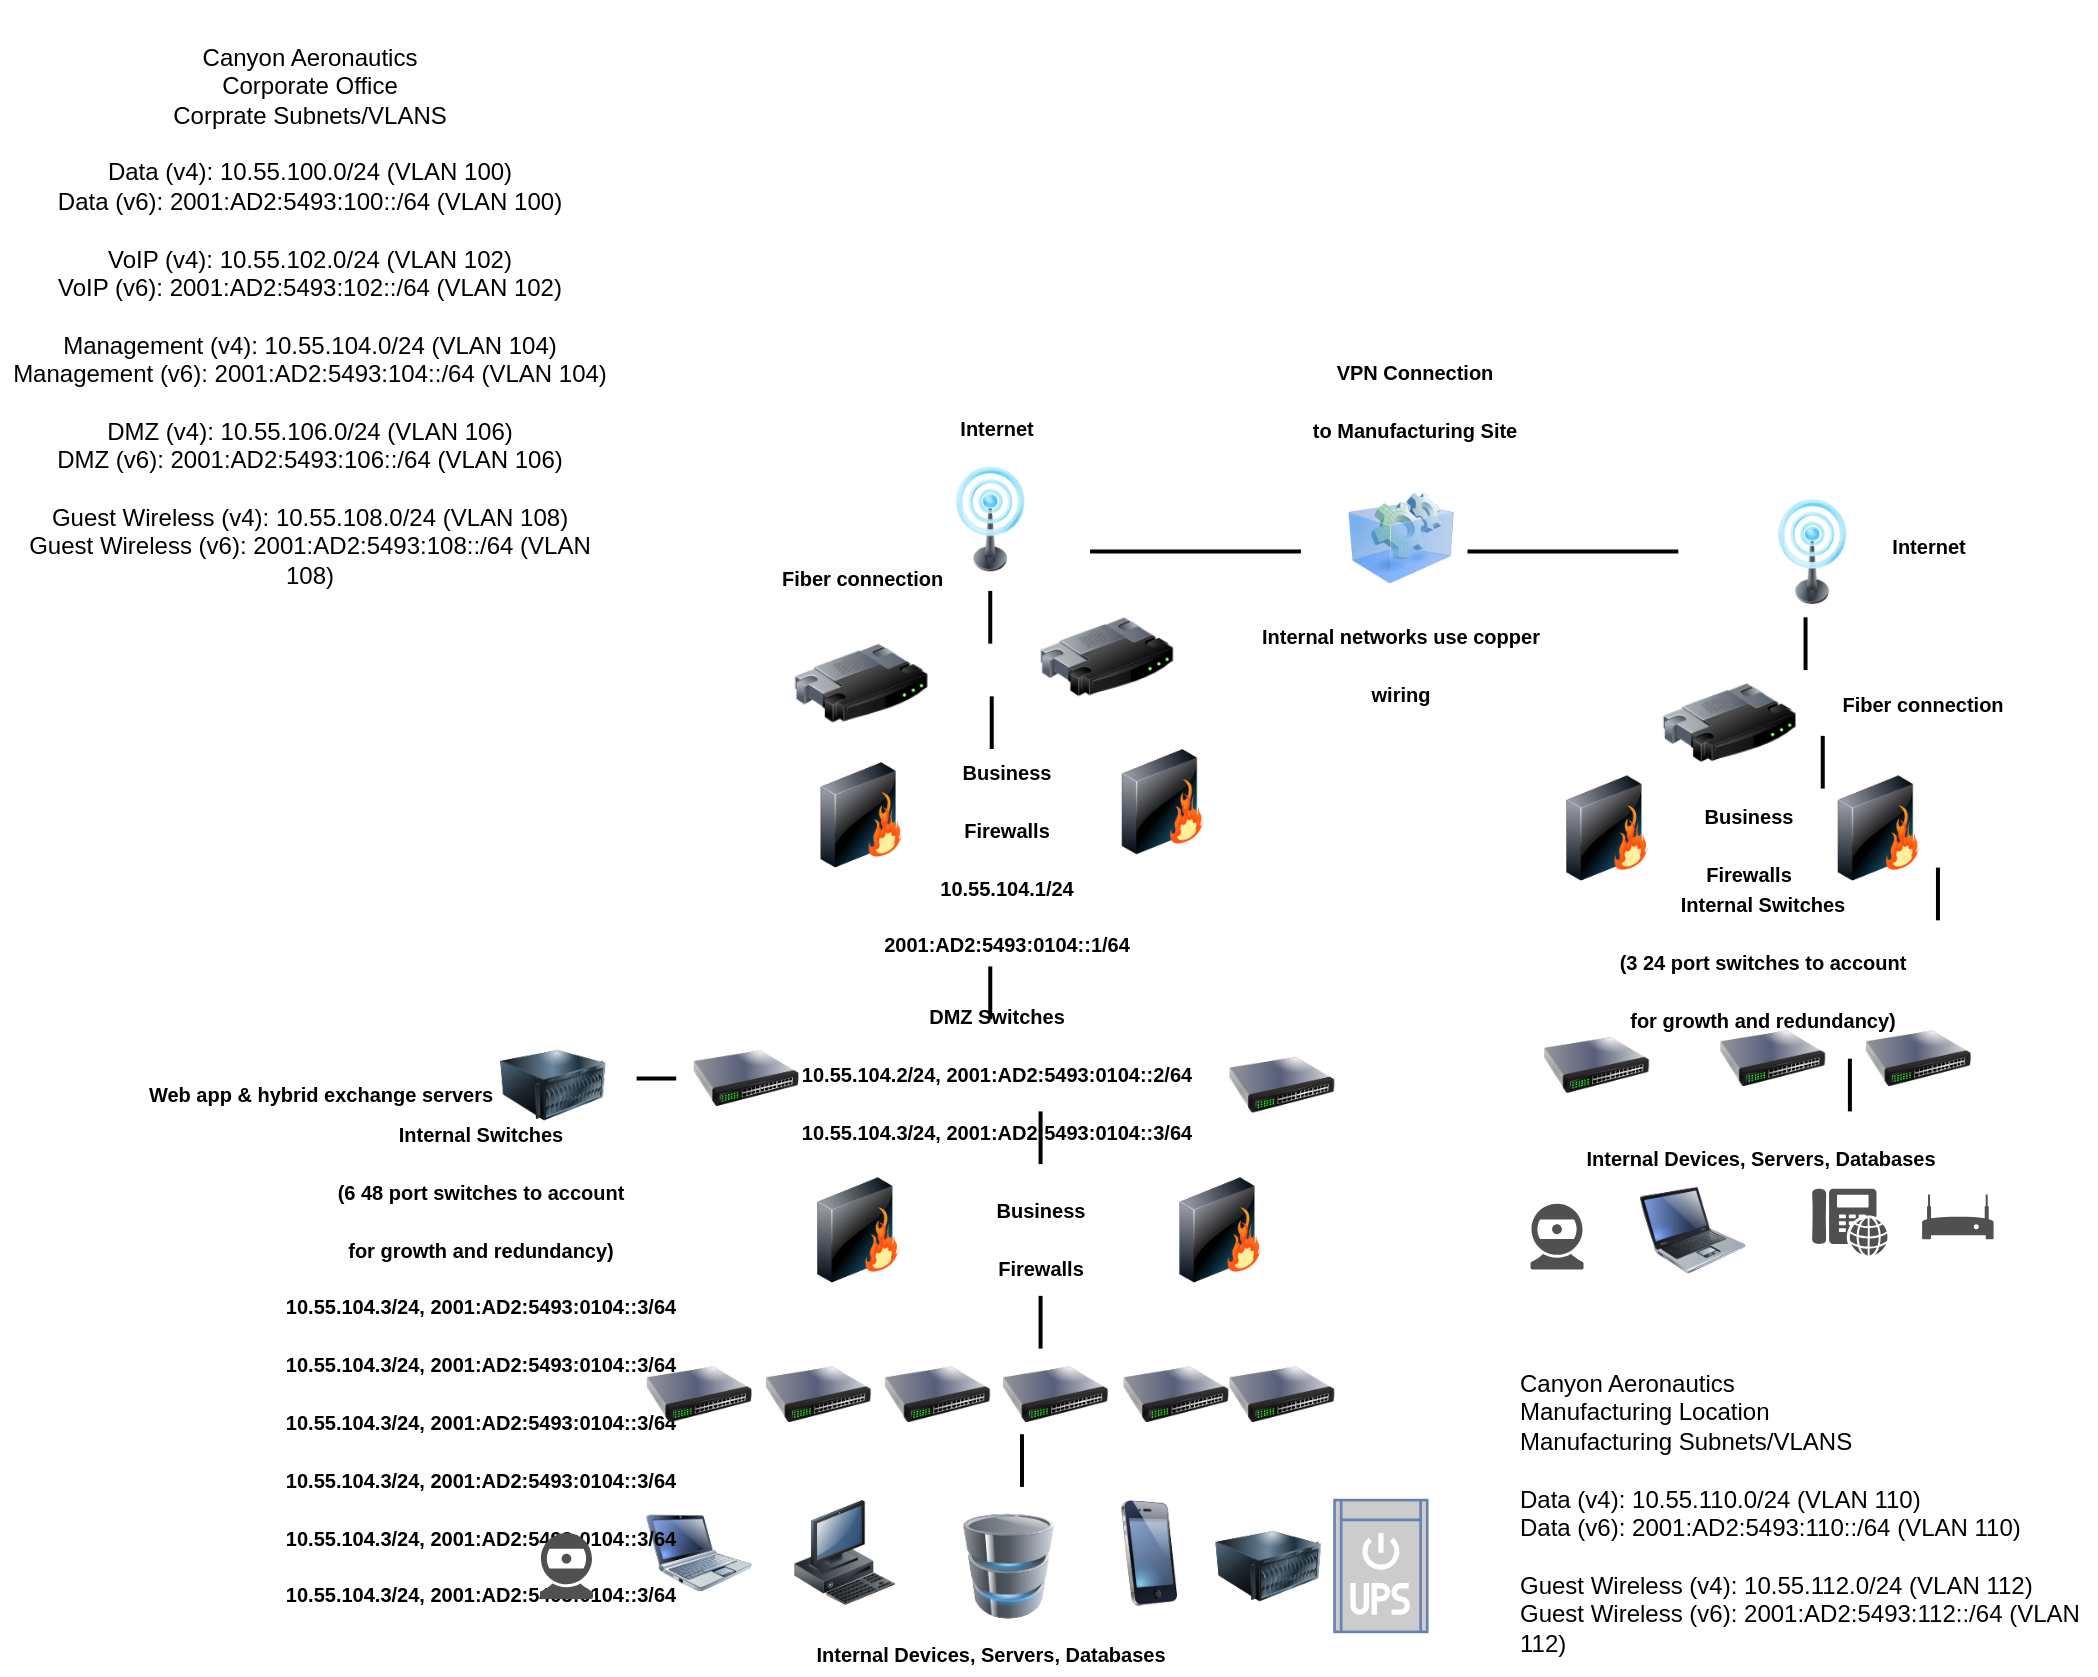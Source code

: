 <mxfile version="21.1.8" type="github">
  <diagram name="Page-1" id="55a83fd1-7818-8e21-69c5-c3457e3827bb">
    <mxGraphModel dx="508" dy="744" grid="1" gridSize="10" guides="1" tooltips="1" connect="1" arrows="1" fold="1" page="1" pageScale="1" pageWidth="1100" pageHeight="850" background="none" math="0" shadow="0">
      <root>
        <mxCell id="0" />
        <mxCell id="1" parent="0" />
        <mxCell id="_MHn0os9KooTsRCbE01Y-6" value="Canyon Aeronautics&lt;br&gt;Corporate Office&lt;br&gt;Corprate Subnets/VLANS&lt;br&gt;&lt;br&gt;Data (v4): 10.55.100.0/24 (VLAN 100)&lt;br&gt;Data (v6): 2001:AD2:5493:100::/64 (VLAN 100)&lt;br&gt;&lt;br&gt;VoIP (v4): 10.55.102.0/24 (VLAN 102)&lt;br style=&quot;border-color: var(--border-color);&quot;&gt;VoIP (v6): 2001:AD2:5493:102::/64 (VLAN 102)&lt;br&gt;&lt;br&gt;Management (v4): 10.55.104.0/24 (VLAN 104)&lt;br style=&quot;border-color: var(--border-color);&quot;&gt;Management (v6): 2001:AD2:5493:104::/64 (VLAN 104)&lt;br&gt;&lt;br&gt;DMZ (v4): 10.55.106.0/24 (VLAN 106)&lt;br style=&quot;border-color: var(--border-color);&quot;&gt;DMZ (v6): 2001:AD2:5493:106::/64 (VLAN 106)&lt;br&gt;&lt;br&gt;Guest Wireless (v4): 10.55.108.0/24 (VLAN 108)&lt;br style=&quot;border-color: var(--border-color);&quot;&gt;Guest Wireless (v6): 2001:AD2:5493:108::/64 (VLAN 108)" style="text;strokeColor=none;align=center;fillColor=none;html=1;verticalAlign=middle;whiteSpace=wrap;rounded=0;" vertex="1" parent="1">
          <mxGeometry x="10.0" y="7.23" width="310" height="315" as="geometry" />
        </mxCell>
        <mxCell id="h9fLuppz6c3Ee6yRtKW5-31" value="" style="image;html=1;image=img/lib/clip_art/computers/Virtual_Application_128x128.png" parent="1" vertex="1">
          <mxGeometry x="683.895" y="249.76" width="52.97" height="52.706" as="geometry" />
        </mxCell>
        <mxCell id="h9fLuppz6c3Ee6yRtKW5-33" value="" style="image;html=1;image=img/lib/clip_art/telecommunication/Signal_tower_on_128x128.png" parent="1" vertex="1">
          <mxGeometry x="889.594" y="256.348" width="52.97" height="52.706" as="geometry" />
        </mxCell>
        <mxCell id="h9fLuppz6c3Ee6yRtKW5-85" value="&lt;font style=&quot;font-size: 10px;&quot;&gt;Internet&lt;/font&gt;" style="text;strokeColor=none;fillColor=none;html=1;fontSize=24;fontStyle=1;verticalAlign=middle;align=center;" parent="1" vertex="1">
          <mxGeometry x="474.66" y="203.64" width="66.212" height="26.353" as="geometry" />
        </mxCell>
        <mxCell id="h9fLuppz6c3Ee6yRtKW5-86" value="&lt;font style=&quot;font-size: 10px;&quot;&gt;Internet&lt;/font&gt;" style="text;strokeColor=none;fillColor=none;html=1;fontSize=24;fontStyle=1;verticalAlign=middle;align=center;" parent="1" vertex="1">
          <mxGeometry x="940.578" y="269.525" width="66.212" height="13.176" as="geometry" />
        </mxCell>
        <mxCell id="h9fLuppz6c3Ee6yRtKW5-95" value="&lt;font style=&quot;font-size: 10px;&quot;&gt;Internal Devices, Servers, Databases&lt;/font&gt;" style="text;strokeColor=none;fillColor=none;html=1;fontSize=24;fontStyle=1;verticalAlign=middle;align=center;" parent="1" vertex="1">
          <mxGeometry x="472.016" y="816.347" width="66.212" height="26.353" as="geometry" />
        </mxCell>
        <mxCell id="9fgYq5x_Su0tG5SkIavY-8" value="" style="sketch=0;pointerEvents=1;shadow=0;dashed=0;html=1;strokeColor=none;fillColor=#505050;labelPosition=center;verticalLabelPosition=bottom;verticalAlign=top;outlineConnect=0;align=center;shape=mxgraph.office.devices.modem;" parent="1" vertex="1">
          <mxGeometry x="971.035" y="604.207" width="35.755" height="22.4" as="geometry" />
        </mxCell>
        <mxCell id="9fgYq5x_Su0tG5SkIavY-30" value="&lt;font style=&quot;font-size: 10px;&quot;&gt;Fiber connection&lt;/font&gt;" style="text;strokeColor=none;fillColor=none;html=1;fontSize=24;fontStyle=1;verticalAlign=middle;align=center;" parent="1" vertex="1">
          <mxGeometry x="938.26" y="341.995" width="66.212" height="26.353" as="geometry" />
        </mxCell>
        <mxCell id="h9fLuppz6c3Ee6yRtKW5-4" value="" style="image;html=1;image=img/lib/clip_art/networking/Router_128x128.png" parent="1" vertex="1">
          <mxGeometry x="528.626" y="315.642" width="69.523" height="39.529" as="geometry" />
        </mxCell>
        <mxCell id="h9fLuppz6c3Ee6yRtKW5-5" value="" style="image;html=1;image=img/lib/clip_art/networking/Switch_128x128.png" parent="1" vertex="1">
          <mxGeometry x="511.081" y="677.996" width="52.97" height="52.706" as="geometry" />
        </mxCell>
        <mxCell id="h9fLuppz6c3Ee6yRtKW5-6" value="" style="image;html=1;image=img/lib/clip_art/networking/Switch_128x128.png" parent="1" vertex="1">
          <mxGeometry x="624.304" y="677.996" width="52.97" height="52.706" as="geometry" />
        </mxCell>
        <mxCell id="h9fLuppz6c3Ee6yRtKW5-7" value="" style="image;html=1;image=img/lib/clip_art/networking/Switch_128x128.png" parent="1" vertex="1">
          <mxGeometry x="356.409" y="523.185" width="52.97" height="46.118" as="geometry" />
        </mxCell>
        <mxCell id="h9fLuppz6c3Ee6yRtKW5-9" value="" style="image;html=1;image=img/lib/clip_art/telecommunication/Signal_tower_on_128x128.png" parent="1" vertex="1">
          <mxGeometry x="478.642" y="240.003" width="52.97" height="52.706" as="geometry" />
        </mxCell>
        <mxCell id="h9fLuppz6c3Ee6yRtKW5-12" value="" style="image;html=1;image=img/lib/clip_art/networking/Firewall_128x128.png" parent="1" vertex="1">
          <mxGeometry x="414.078" y="388.118" width="52.97" height="52.706" as="geometry" />
        </mxCell>
        <mxCell id="h9fLuppz6c3Ee6yRtKW5-13" value="" style="image;html=1;image=img/lib/clip_art/networking/Switch_128x128.png" parent="1" vertex="1">
          <mxGeometry x="571.334" y="677.996" width="52.97" height="52.706" as="geometry" />
        </mxCell>
        <mxCell id="h9fLuppz6c3Ee6yRtKW5-14" value="" style="image;html=1;image=img/lib/clip_art/networking/Firewall_128x128.png" parent="1" vertex="1">
          <mxGeometry x="412.429" y="595.643" width="52.97" height="52.706" as="geometry" />
        </mxCell>
        <mxCell id="h9fLuppz6c3Ee6yRtKW5-29" value="" style="image;html=1;image=img/lib/clip_art/computers/Server_128x128.png" parent="1" vertex="1">
          <mxGeometry x="260.002" y="523.161" width="52.97" height="52.706" as="geometry" />
        </mxCell>
        <mxCell id="h9fLuppz6c3Ee6yRtKW5-41" value="" style="image;html=1;image=img/lib/clip_art/computers/Laptop_128x128.png" parent="1" vertex="1">
          <mxGeometry x="830.003" y="595.642" width="52.97" height="52.706" as="geometry" />
        </mxCell>
        <mxCell id="h9fLuppz6c3Ee6yRtKW5-45" value="" style="image;html=1;image=img/lib/clip_art/computers/Netbook_128x128.png" parent="1" vertex="1">
          <mxGeometry x="332.97" y="757.055" width="52.97" height="52.706" as="geometry" />
        </mxCell>
        <mxCell id="h9fLuppz6c3Ee6yRtKW5-46" value="" style="image;html=1;image=img/lib/clip_art/computers/Workstation_128x128.png" parent="1" vertex="1">
          <mxGeometry x="405.803" y="757.055" width="52.97" height="52.706" as="geometry" />
        </mxCell>
        <mxCell id="h9fLuppz6c3Ee6yRtKW5-47" value="" style="image;html=1;image=img/lib/clip_art/computers/Database_128x128.png" parent="1" vertex="1">
          <mxGeometry x="487.898" y="763.645" width="52.97" height="52.706" as="geometry" />
        </mxCell>
        <mxCell id="h9fLuppz6c3Ee6yRtKW5-48" value="" style="image;html=1;image=img/lib/clip_art/telecommunication/iPhone_128x128.png" parent="1" vertex="1">
          <mxGeometry x="558.092" y="757.055" width="52.97" height="52.706" as="geometry" />
        </mxCell>
        <mxCell id="h9fLuppz6c3Ee6yRtKW5-49" value="" style="image;html=1;image=img/lib/clip_art/computers/Server_128x128.png" parent="1" vertex="1">
          <mxGeometry x="617.683" y="763.643" width="52.97" height="52.706" as="geometry" />
        </mxCell>
        <mxCell id="h9fLuppz6c3Ee6yRtKW5-55" value="" style="image;html=1;image=img/lib/clip_art/networking/Switch_128x128.png" parent="1" vertex="1">
          <mxGeometry x="624.303" y="523.181" width="52.97" height="52.706" as="geometry" />
        </mxCell>
        <mxCell id="h9fLuppz6c3Ee6yRtKW5-59" value="" style="image;html=1;image=img/lib/clip_art/networking/Firewall_128x128.png" parent="1" vertex="1">
          <mxGeometry x="564.714" y="381.528" width="52.97" height="52.706" as="geometry" />
        </mxCell>
        <mxCell id="h9fLuppz6c3Ee6yRtKW5-69" value="" style="image;html=1;image=img/lib/clip_art/networking/Firewall_128x128.png" parent="1" vertex="1">
          <mxGeometry x="593.513" y="595.643" width="52.97" height="52.706" as="geometry" />
        </mxCell>
        <mxCell id="h9fLuppz6c3Ee6yRtKW5-84" value="&lt;font style=&quot;font-size: 10px;&quot;&gt;VPN Connection&lt;br&gt;to Manufacturing Site&lt;/font&gt;" style="text;strokeColor=none;fillColor=none;html=1;fontSize=24;fontStyle=1;verticalAlign=middle;align=center;" parent="1" vertex="1">
          <mxGeometry x="683.894" y="189.996" width="66.212" height="26.353" as="geometry" />
        </mxCell>
        <mxCell id="h9fLuppz6c3Ee6yRtKW5-88" value="&lt;font style=&quot;font-size: 10px;&quot;&gt;Business &lt;br&gt;Firewalls&lt;/font&gt;" style="text;strokeColor=none;fillColor=none;html=1;fontSize=24;fontStyle=1;verticalAlign=middle;align=center;" parent="1" vertex="1">
          <mxGeometry x="496.514" y="608.819" width="67.537" height="26.353" as="geometry" />
        </mxCell>
        <mxCell id="h9fLuppz6c3Ee6yRtKW5-90" value="&lt;font style=&quot;font-size: 10px;&quot;&gt;DMZ Switches&lt;br&gt;10.55.104.2/24, 2001:AD2:5493:0104::2/64&lt;br&gt;10.55.104.3/24, 2001:AD2:5493:0104::3/64&lt;br&gt;&lt;/font&gt;" style="text;strokeColor=none;fillColor=none;html=1;fontSize=24;fontStyle=1;verticalAlign=middle;align=center;" parent="1" vertex="1">
          <mxGeometry x="425.69" y="538.35" width="164.16" height="2.58" as="geometry" />
        </mxCell>
        <mxCell id="h9fLuppz6c3Ee6yRtKW5-92" value="&lt;font style=&quot;font-size: 10px;&quot;&gt;Internal Switches &lt;br&gt;(6 48 port switches to account &lt;br&gt;for growth and redundancy)&lt;br&gt;10.55.104.3/24, 2001:AD2:5493:0104::3/64&lt;br&gt;10.55.104.3/24, 2001:AD2:5493:0104::3/64&lt;br&gt;10.55.104.3/24, 2001:AD2:5493:0104::3/64&lt;br&gt;10.55.104.3/24, 2001:AD2:5493:0104::3/64&lt;br&gt;10.55.104.3/24, 2001:AD2:5493:0104::3/64&lt;br&gt;10.55.104.3/24, 2001:AD2:5493:0104::3/64&lt;br&gt;&lt;/font&gt;" style="text;strokeColor=none;fillColor=none;html=1;fontSize=24;fontStyle=1;verticalAlign=middle;align=center;" parent="1" vertex="1">
          <mxGeometry x="193.929" y="654.94" width="112.561" height="59.294" as="geometry" />
        </mxCell>
        <mxCell id="h9fLuppz6c3Ee6yRtKW5-93" value="&lt;font style=&quot;font-size: 10px;&quot;&gt;Web app &amp;amp; hybrid exchange servers&lt;/font&gt;" style="text;strokeColor=none;fillColor=none;html=1;fontSize=24;fontStyle=1;verticalAlign=middle;align=center;" parent="1" vertex="1">
          <mxGeometry x="170.003" y="536.354" height="26.353" as="geometry" />
        </mxCell>
        <mxCell id="9fgYq5x_Su0tG5SkIavY-1" value="" style="image;html=1;image=img/lib/clip_art/networking/Router_128x128.png" parent="1" vertex="1">
          <mxGeometry x="839.935" y="348.584" width="69.523" height="39.529" as="geometry" />
        </mxCell>
        <mxCell id="9fgYq5x_Su0tG5SkIavY-2" value="" style="image;html=1;image=img/lib/clip_art/networking/Switch_128x128.png" parent="1" vertex="1">
          <mxGeometry x="781.665" y="516.579" width="52.97" height="46.118" as="geometry" />
        </mxCell>
        <mxCell id="9fgYq5x_Su0tG5SkIavY-3" value="" style="image;html=1;image=img/lib/clip_art/networking/Firewall_128x128.png" parent="1" vertex="1">
          <mxGeometry x="786.963" y="394.701" width="52.97" height="52.706" as="geometry" />
        </mxCell>
        <mxCell id="9fgYq5x_Su0tG5SkIavY-4" value="" style="image;html=1;image=img/lib/clip_art/networking/Switch_128x128.png" parent="1" vertex="1">
          <mxGeometry x="942.564" y="509.995" width="52.97" height="52.706" as="geometry" />
        </mxCell>
        <mxCell id="9fgYq5x_Su0tG5SkIavY-5" value="" style="image;html=1;image=img/lib/clip_art/networking/Firewall_128x128.png" parent="1" vertex="1">
          <mxGeometry x="922.7" y="394.701" width="52.97" height="52.706" as="geometry" />
        </mxCell>
        <mxCell id="9fgYq5x_Su0tG5SkIavY-6" value="" style="sketch=0;pointerEvents=1;shadow=0;dashed=0;html=1;strokeColor=none;fillColor=#505050;labelPosition=center;verticalLabelPosition=bottom;verticalAlign=top;outlineConnect=0;align=center;shape=mxgraph.office.devices.webcam;" parent="1" vertex="1">
          <mxGeometry x="775.268" y="608.816" width="26.485" height="32.941" as="geometry" />
        </mxCell>
        <mxCell id="9fgYq5x_Su0tG5SkIavY-7" value="" style="sketch=0;pointerEvents=1;shadow=0;dashed=0;html=1;strokeColor=none;fillColor=#505050;labelPosition=center;verticalLabelPosition=bottom;verticalAlign=top;outlineConnect=0;align=center;shape=mxgraph.office.devices.webcam;" parent="1" vertex="1">
          <mxGeometry x="280" y="773.525" width="26.485" height="32.941" as="geometry" />
        </mxCell>
        <mxCell id="9fgYq5x_Su0tG5SkIavY-9" value="" style="sketch=0;pointerEvents=1;shadow=0;dashed=0;html=1;strokeColor=none;fillColor=#505050;labelPosition=center;verticalLabelPosition=bottom;verticalAlign=top;outlineConnect=0;align=center;shape=mxgraph.office.devices.phone_voip;" parent="1" vertex="1">
          <mxGeometry x="916.079" y="601.242" width="37.741" height="33.6" as="geometry" />
        </mxCell>
        <mxCell id="9fgYq5x_Su0tG5SkIavY-10" value="" style="fontColor=#0066CC;verticalAlign=top;verticalLabelPosition=bottom;labelPosition=center;align=center;html=1;outlineConnect=0;fillColor=#CCCCCC;strokeColor=#6881B3;gradientColor=none;gradientDirection=north;strokeWidth=2;shape=mxgraph.networks.ups_small;" parent="1" vertex="1">
          <mxGeometry x="677.274" y="757.056" width="46.349" height="65.882" as="geometry" />
        </mxCell>
        <mxCell id="9fgYq5x_Su0tG5SkIavY-12" value="" style="image;html=1;image=img/lib/clip_art/networking/Switch_128x128.png" parent="1" vertex="1">
          <mxGeometry x="332.97" y="677.996" width="52.97" height="52.706" as="geometry" />
        </mxCell>
        <mxCell id="9fgYq5x_Su0tG5SkIavY-13" value="" style="image;html=1;image=img/lib/clip_art/networking/Switch_128x128.png" parent="1" vertex="1">
          <mxGeometry x="452.152" y="677.996" width="52.97" height="52.706" as="geometry" />
        </mxCell>
        <mxCell id="9fgYq5x_Su0tG5SkIavY-14" value="" style="image;html=1;image=img/lib/clip_art/networking/Switch_128x128.png" parent="1" vertex="1">
          <mxGeometry x="392.561" y="677.996" width="52.97" height="52.706" as="geometry" />
        </mxCell>
        <mxCell id="9fgYq5x_Su0tG5SkIavY-16" value="" style="image;html=1;image=img/lib/clip_art/networking/Switch_128x128.png" parent="1" vertex="1">
          <mxGeometry x="869.731" y="509.995" width="52.97" height="52.706" as="geometry" />
        </mxCell>
        <mxCell id="9fgYq5x_Su0tG5SkIavY-17" value="&lt;font style=&quot;font-size: 10px;&quot;&gt;Internal Devices, Servers, Databases&lt;/font&gt;" style="text;strokeColor=none;fillColor=none;html=1;fontSize=24;fontStyle=1;verticalAlign=middle;align=center;" parent="1" vertex="1">
          <mxGeometry x="856.488" y="569.289" width="66.212" height="26.353" as="geometry" />
        </mxCell>
        <mxCell id="9fgYq5x_Su0tG5SkIavY-21" value="&lt;font style=&quot;font-size: 10px;&quot;&gt;Internal Switches &lt;br&gt;(3 24 port switches to account &lt;br&gt;for growth and redundancy)&lt;/font&gt;" style="text;strokeColor=none;fillColor=none;html=1;fontSize=24;fontStyle=1;verticalAlign=middle;align=center;" parent="1" vertex="1">
          <mxGeometry x="834.638" y="453.995" width="112.561" height="59.294" as="geometry" />
        </mxCell>
        <mxCell id="9fgYq5x_Su0tG5SkIavY-23" value="" style="line;strokeWidth=2;direction=south;html=1;rotation=90;" parent="1" vertex="1">
          <mxGeometry x="604.441" y="229.994" width="6.621" height="105.412" as="geometry" />
        </mxCell>
        <mxCell id="9fgYq5x_Su0tG5SkIavY-24" value="" style="line;strokeWidth=2;direction=south;html=1;rotation=90;" parent="1" vertex="1">
          <mxGeometry x="793.145" y="229.995" width="6.621" height="105.412" as="geometry" />
        </mxCell>
        <mxCell id="9fgYq5x_Su0tG5SkIavY-27" value="" style="line;strokeWidth=2;direction=south;html=1;" parent="1" vertex="1">
          <mxGeometry x="501.811" y="302.469" width="6.621" height="26.353" as="geometry" />
        </mxCell>
        <mxCell id="9fgYq5x_Su0tG5SkIavY-31" value="" style="line;strokeWidth=2;direction=south;html=1;" parent="1" vertex="1">
          <mxGeometry x="931.639" y="536.348" width="6.621" height="26.353" as="geometry" />
        </mxCell>
        <mxCell id="9fgYq5x_Su0tG5SkIavY-36" value="" style="line;strokeWidth=2;direction=south;html=1;" parent="1" vertex="1">
          <mxGeometry x="501.818" y="490.224" width="6.621" height="26.353" as="geometry" />
        </mxCell>
        <mxCell id="9fgYq5x_Su0tG5SkIavY-37" value="" style="line;strokeWidth=2;direction=south;html=1;" parent="1" vertex="1">
          <mxGeometry x="526.972" y="562.702" width="6.621" height="26.353" as="geometry" />
        </mxCell>
        <mxCell id="9fgYq5x_Su0tG5SkIavY-38" value="" style="line;strokeWidth=2;direction=south;html=1;" parent="1" vertex="1">
          <mxGeometry x="526.972" y="654.937" width="6.621" height="26.353" as="geometry" />
        </mxCell>
        <mxCell id="9fgYq5x_Su0tG5SkIavY-40" value="" style="line;strokeWidth=2;direction=south;html=1;" parent="1" vertex="1">
          <mxGeometry x="517.702" y="724.114" width="6.621" height="26.353" as="geometry" />
        </mxCell>
        <mxCell id="9fgYq5x_Su0tG5SkIavY-41" value="" style="line;strokeWidth=2;direction=south;html=1;rotation=90;" parent="1" vertex="1">
          <mxGeometry x="319.997" y="536.337" width="36.417" height="19.765" as="geometry" />
        </mxCell>
        <mxCell id="9fgYq5x_Su0tG5SkIavY-42" value="" style="line;strokeWidth=2;direction=south;html=1;" parent="1" vertex="1">
          <mxGeometry x="909.458" y="315.642" width="6.621" height="26.353" as="geometry" />
        </mxCell>
        <mxCell id="9fgYq5x_Su0tG5SkIavY-43" value="" style="line;strokeWidth=2;direction=south;html=1;" parent="1" vertex="1">
          <mxGeometry x="918.066" y="374.936" width="6.621" height="26.353" as="geometry" />
        </mxCell>
        <mxCell id="9fgYq5x_Su0tG5SkIavY-44" value="" style="line;strokeWidth=2;direction=south;html=1;" parent="1" vertex="1">
          <mxGeometry x="975.67" y="440.819" width="6.621" height="26.353" as="geometry" />
        </mxCell>
        <mxCell id="9fgYq5x_Su0tG5SkIavY-48" value="" style="line;strokeWidth=2;direction=south;html=1;" parent="1" vertex="1">
          <mxGeometry x="502.555" y="355.171" width="6.621" height="26.353" as="geometry" />
        </mxCell>
        <mxCell id="9fgYq5x_Su0tG5SkIavY-49" value="&lt;font style=&quot;font-size: 10px;&quot;&gt;Internal networks use copper&lt;br&gt;wiring&lt;/font&gt;" style="text;strokeColor=none;fillColor=none;html=1;fontSize=24;fontStyle=1;verticalAlign=middle;align=center;" parent="1" vertex="1">
          <mxGeometry x="677.277" y="322.226" width="66.212" height="26.353" as="geometry" />
        </mxCell>
        <mxCell id="9fgYq5x_Su0tG5SkIavY-51" value="" style="image;html=1;image=img/lib/clip_art/networking/Router_128x128.png" parent="1" vertex="1">
          <mxGeometry x="405.806" y="328.82" width="69.523" height="39.529" as="geometry" />
        </mxCell>
        <mxCell id="_MHn0os9KooTsRCbE01Y-8" value="&lt;font style=&quot;font-size: 10px;&quot;&gt;Business &lt;br&gt;Firewalls&lt;br&gt;10.55.104.1/24&lt;br&gt;2001:AD2:5493:0104::1/64&lt;br&gt;&lt;/font&gt;" style="text;strokeColor=none;fillColor=none;html=1;fontSize=24;fontStyle=1;verticalAlign=middle;align=center;" vertex="1" parent="1">
          <mxGeometry x="493.17" y="401.29" width="40.42" height="61.4" as="geometry" />
        </mxCell>
        <mxCell id="_MHn0os9KooTsRCbE01Y-11" value="&lt;span style=&quot;color: rgb(0, 0, 0); font-family: Helvetica; font-size: 10px; font-style: normal; font-variant-ligatures: normal; font-variant-caps: normal; font-weight: 700; letter-spacing: normal; orphans: 2; text-align: center; text-indent: 0px; text-transform: none; widows: 2; word-spacing: 0px; -webkit-text-stroke-width: 0px; background-color: rgb(251, 251, 251); text-decoration-thickness: initial; text-decoration-style: initial; text-decoration-color: initial; float: none; display: inline !important;&quot;&gt;Fiber connection&lt;/span&gt;" style="text;whiteSpace=wrap;html=1;" vertex="1" parent="1">
          <mxGeometry x="399.18" y="282.23" width="110" height="40" as="geometry" />
        </mxCell>
        <mxCell id="_MHn0os9KooTsRCbE01Y-12" value="&lt;font style=&quot;font-size: 10px;&quot;&gt;Business &lt;br&gt;Firewalls&lt;/font&gt;" style="text;strokeColor=none;fillColor=none;html=1;fontSize=24;fontStyle=1;verticalAlign=middle;align=center;" vertex="1" parent="1">
          <mxGeometry x="850.524" y="411.999" width="67.537" height="26.353" as="geometry" />
        </mxCell>
        <mxCell id="_MHn0os9KooTsRCbE01Y-14" value="Canyon Aeronautics&lt;br&gt;Manufacturing Location&lt;br&gt;Manufacturing Subnets/VLANS&lt;br&gt;&lt;br&gt;Data (v4): 10.55.110.0/24 (VLAN 110)&lt;br&gt;Data (v6): 2001:AD2:5493:110::/64 (VLAN 110)&lt;br&gt;&lt;br&gt;Guest Wireless (v4): 10.55.112.0/24 (VLAN 112)&lt;br&gt;Guest Wireless (v6): 2001:AD2:5493:112::/64 (VLAN 112)" style="text;whiteSpace=wrap;html=1;" vertex="1" parent="1">
          <mxGeometry x="767.77" y="684.58" width="290" height="150" as="geometry" />
        </mxCell>
      </root>
    </mxGraphModel>
  </diagram>
</mxfile>
